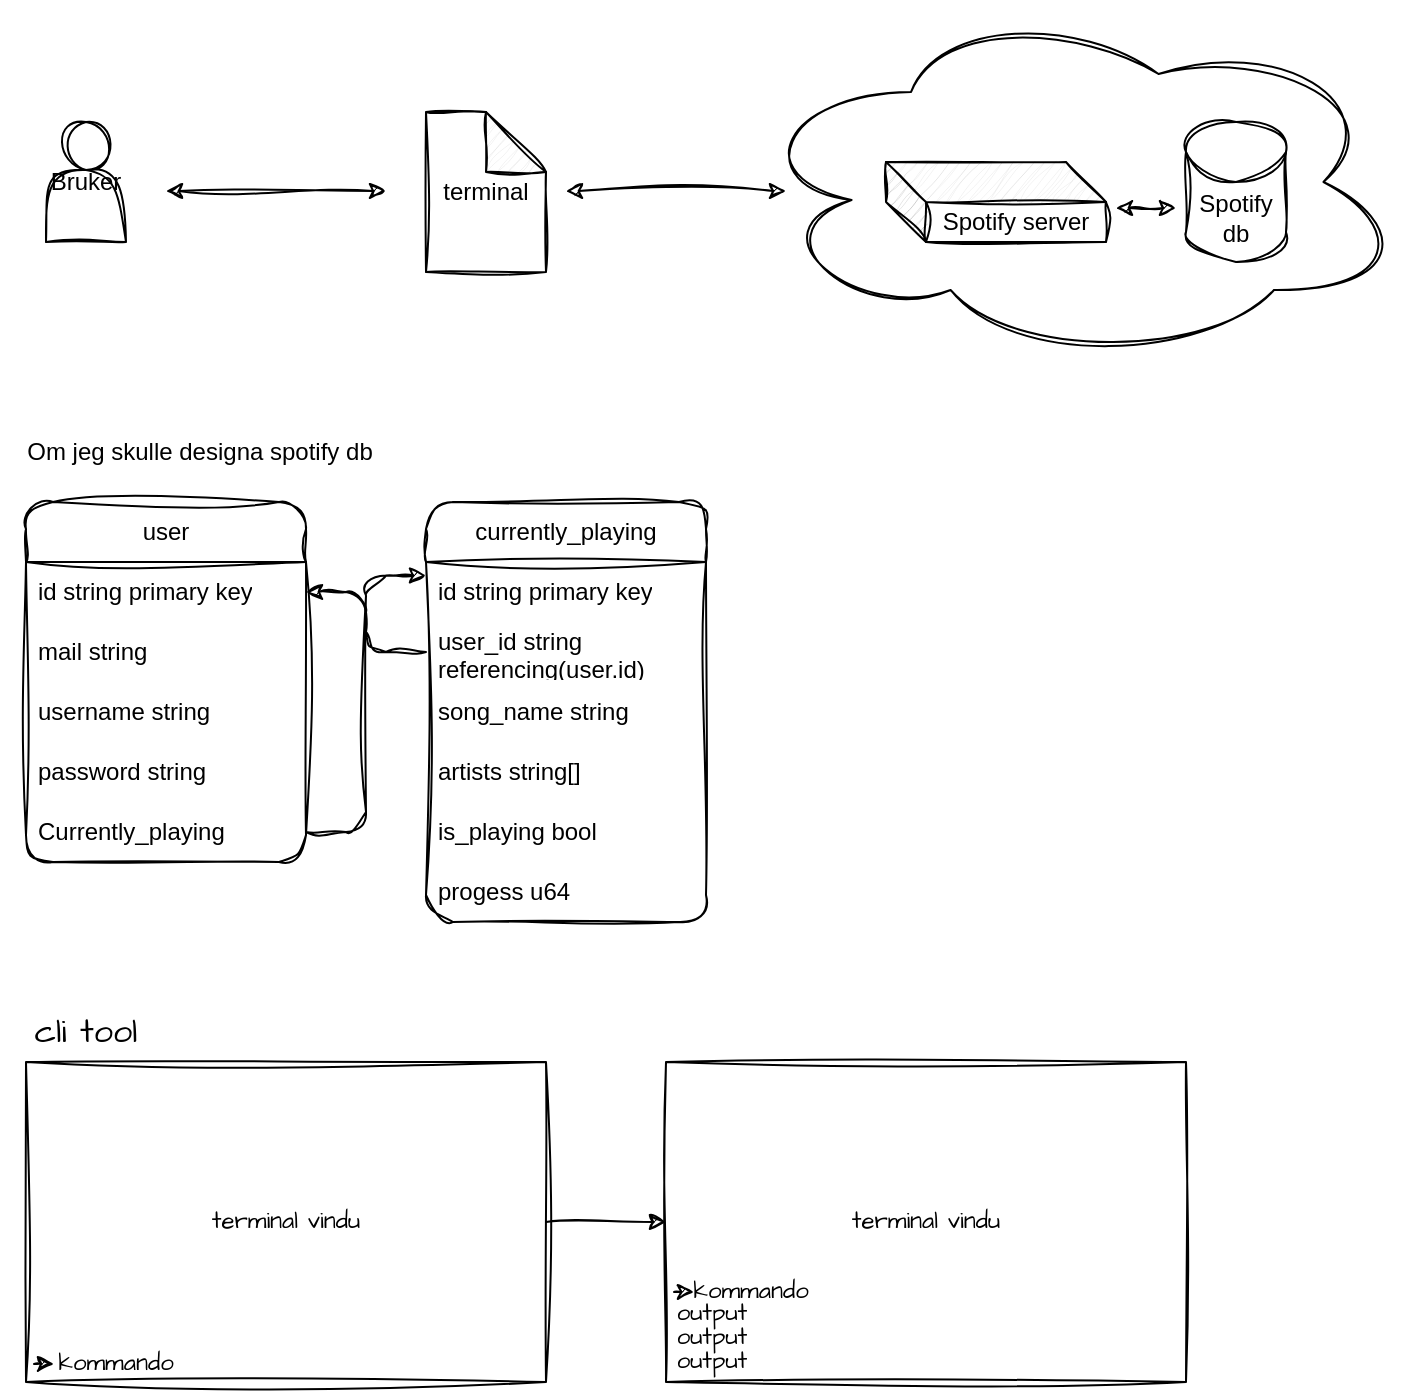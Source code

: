 <mxfile version="24.0.6" type="github">
  <diagram name="Page-1" id="-fn5m8vdHcQ7IxiWaMN8">
    <mxGraphModel dx="623" dy="433" grid="1" gridSize="10" guides="1" tooltips="1" connect="1" arrows="1" fold="1" page="1" pageScale="1" pageWidth="850" pageHeight="1100" math="0" shadow="0">
      <root>
        <mxCell id="0" />
        <mxCell id="1" parent="0" />
        <mxCell id="MKVrQmzyJk6rCKhsBumI-4" value="Bruker" style="shape=actor;whiteSpace=wrap;html=1;sketch=1;curveFitting=1;jiggle=2;labelBackgroundColor=none;rounded=1;" vertex="1" parent="1">
          <mxGeometry x="70" y="280" width="40" height="60" as="geometry" />
        </mxCell>
        <mxCell id="MKVrQmzyJk6rCKhsBumI-6" value="" style="endArrow=classic;startArrow=classic;html=1;rounded=1;sketch=1;curveFitting=1;jiggle=2;labelBackgroundColor=none;fontColor=default;" edge="1" parent="1">
          <mxGeometry width="50" height="50" relative="1" as="geometry">
            <mxPoint x="130" y="314.5" as="sourcePoint" />
            <mxPoint x="240" y="314.5" as="targetPoint" />
          </mxGeometry>
        </mxCell>
        <mxCell id="MKVrQmzyJk6rCKhsBumI-8" value="" style="ellipse;shape=cloud;whiteSpace=wrap;html=1;sketch=1;curveFitting=1;jiggle=2;labelBackgroundColor=none;rounded=1;" vertex="1" parent="1">
          <mxGeometry x="420" y="220" width="330" height="180" as="geometry" />
        </mxCell>
        <mxCell id="MKVrQmzyJk6rCKhsBumI-9" value="Spotify server" style="shape=cube;whiteSpace=wrap;html=1;boundedLbl=1;backgroundOutline=1;darkOpacity=0.05;darkOpacity2=0.1;sketch=1;curveFitting=1;jiggle=2;labelBackgroundColor=none;rounded=1;" vertex="1" parent="1">
          <mxGeometry x="490" y="300" width="110" height="40" as="geometry" />
        </mxCell>
        <mxCell id="MKVrQmzyJk6rCKhsBumI-10" value="Spotify db" style="shape=cylinder3;whiteSpace=wrap;html=1;boundedLbl=1;backgroundOutline=1;size=15;sketch=1;curveFitting=1;jiggle=2;labelBackgroundColor=none;rounded=1;" vertex="1" parent="1">
          <mxGeometry x="640" y="280" width="50" height="70" as="geometry" />
        </mxCell>
        <mxCell id="MKVrQmzyJk6rCKhsBumI-11" value="terminal" style="shape=note;whiteSpace=wrap;html=1;backgroundOutline=1;darkOpacity=0.05;sketch=1;curveFitting=1;jiggle=2;labelBackgroundColor=none;rounded=1;" vertex="1" parent="1">
          <mxGeometry x="260" y="275" width="60" height="80" as="geometry" />
        </mxCell>
        <mxCell id="MKVrQmzyJk6rCKhsBumI-12" value="" style="endArrow=classic;startArrow=classic;html=1;rounded=1;sketch=1;curveFitting=1;jiggle=2;labelBackgroundColor=none;fontColor=default;" edge="1" parent="1">
          <mxGeometry width="50" height="50" relative="1" as="geometry">
            <mxPoint x="330" y="314.5" as="sourcePoint" />
            <mxPoint x="440" y="314.5" as="targetPoint" />
          </mxGeometry>
        </mxCell>
        <mxCell id="MKVrQmzyJk6rCKhsBumI-13" value="" style="endArrow=classic;startArrow=classic;html=1;rounded=1;exitX=0;exitY=0;exitDx=110;exitDy=20;exitPerimeter=0;sketch=1;curveFitting=1;jiggle=2;labelBackgroundColor=none;fontColor=default;" edge="1" parent="1">
          <mxGeometry width="50" height="50" relative="1" as="geometry">
            <mxPoint x="605" y="323" as="sourcePoint" />
            <mxPoint x="635" y="323" as="targetPoint" />
          </mxGeometry>
        </mxCell>
        <mxCell id="MKVrQmzyJk6rCKhsBumI-14" value="user" style="swimlane;fontStyle=0;childLayout=stackLayout;horizontal=1;startSize=30;horizontalStack=0;resizeParent=1;resizeParentMax=0;resizeLast=0;collapsible=1;marginBottom=0;whiteSpace=wrap;html=1;sketch=1;curveFitting=1;jiggle=2;labelBackgroundColor=none;rounded=1;" vertex="1" parent="1">
          <mxGeometry x="60" y="470" width="140" height="180" as="geometry">
            <mxRectangle x="60" y="470" width="60" height="30" as="alternateBounds" />
          </mxGeometry>
        </mxCell>
        <mxCell id="MKVrQmzyJk6rCKhsBumI-19" value="id string primary key" style="text;strokeColor=none;fillColor=none;align=left;verticalAlign=middle;spacingLeft=4;spacingRight=4;overflow=hidden;points=[[0,0.5],[1,0.5]];portConstraint=eastwest;rotatable=0;whiteSpace=wrap;html=1;sketch=1;curveFitting=1;jiggle=2;labelBackgroundColor=none;rounded=1;" vertex="1" parent="MKVrQmzyJk6rCKhsBumI-14">
          <mxGeometry y="30" width="140" height="30" as="geometry" />
        </mxCell>
        <mxCell id="MKVrQmzyJk6rCKhsBumI-15" value="mail string" style="text;strokeColor=none;fillColor=none;align=left;verticalAlign=middle;spacingLeft=4;spacingRight=4;overflow=hidden;points=[[0,0.5],[1,0.5]];portConstraint=eastwest;rotatable=0;whiteSpace=wrap;html=1;sketch=1;curveFitting=1;jiggle=2;labelBackgroundColor=none;rounded=1;" vertex="1" parent="MKVrQmzyJk6rCKhsBumI-14">
          <mxGeometry y="60" width="140" height="30" as="geometry" />
        </mxCell>
        <mxCell id="MKVrQmzyJk6rCKhsBumI-16" value="username string" style="text;strokeColor=none;fillColor=none;align=left;verticalAlign=middle;spacingLeft=4;spacingRight=4;overflow=hidden;points=[[0,0.5],[1,0.5]];portConstraint=eastwest;rotatable=0;whiteSpace=wrap;html=1;sketch=1;curveFitting=1;jiggle=2;labelBackgroundColor=none;rounded=1;" vertex="1" parent="MKVrQmzyJk6rCKhsBumI-14">
          <mxGeometry y="90" width="140" height="30" as="geometry" />
        </mxCell>
        <mxCell id="MKVrQmzyJk6rCKhsBumI-27" value="password string" style="text;strokeColor=none;fillColor=none;align=left;verticalAlign=middle;spacingLeft=4;spacingRight=4;overflow=hidden;points=[[0,0.5],[1,0.5]];portConstraint=eastwest;rotatable=0;whiteSpace=wrap;html=1;sketch=1;curveFitting=1;jiggle=2;labelBackgroundColor=none;rounded=1;" vertex="1" parent="MKVrQmzyJk6rCKhsBumI-14">
          <mxGeometry y="120" width="140" height="30" as="geometry" />
        </mxCell>
        <mxCell id="MKVrQmzyJk6rCKhsBumI-20" value="Currently_playing" style="text;strokeColor=none;fillColor=none;align=left;verticalAlign=middle;spacingLeft=4;spacingRight=4;overflow=hidden;points=[[0,0.5],[1,0.5]];portConstraint=eastwest;rotatable=0;whiteSpace=wrap;html=1;sketch=1;curveFitting=1;jiggle=2;labelBackgroundColor=none;rounded=1;" vertex="1" parent="MKVrQmzyJk6rCKhsBumI-14">
          <mxGeometry y="150" width="140" height="30" as="geometry" />
        </mxCell>
        <mxCell id="MKVrQmzyJk6rCKhsBumI-18" value="Om jeg skulle designa spotify db" style="text;html=1;align=center;verticalAlign=middle;whiteSpace=wrap;rounded=1;sketch=1;curveFitting=1;jiggle=2;labelBackgroundColor=none;" vertex="1" parent="1">
          <mxGeometry x="47" y="430" width="200" height="30" as="geometry" />
        </mxCell>
        <mxCell id="MKVrQmzyJk6rCKhsBumI-21" value="currently_playing" style="swimlane;fontStyle=0;childLayout=stackLayout;horizontal=1;startSize=30;horizontalStack=0;resizeParent=1;resizeParentMax=0;resizeLast=0;collapsible=1;marginBottom=0;whiteSpace=wrap;html=1;sketch=1;curveFitting=1;jiggle=2;labelBackgroundColor=none;rounded=1;" vertex="1" parent="1">
          <mxGeometry x="260" y="470" width="140" height="210" as="geometry" />
        </mxCell>
        <mxCell id="MKVrQmzyJk6rCKhsBumI-22" value="id string primary key" style="text;strokeColor=none;fillColor=none;align=left;verticalAlign=middle;spacingLeft=4;spacingRight=4;overflow=hidden;points=[[0,0.5],[1,0.5]];portConstraint=eastwest;rotatable=0;whiteSpace=wrap;html=1;sketch=1;curveFitting=1;jiggle=2;labelBackgroundColor=none;rounded=1;" vertex="1" parent="MKVrQmzyJk6rCKhsBumI-21">
          <mxGeometry y="30" width="140" height="30" as="geometry" />
        </mxCell>
        <mxCell id="MKVrQmzyJk6rCKhsBumI-23" value="user_id string referencing(user.id)" style="text;strokeColor=none;fillColor=none;align=left;verticalAlign=middle;spacingLeft=4;spacingRight=4;overflow=hidden;points=[[0,0.5],[1,0.5]];portConstraint=eastwest;rotatable=0;whiteSpace=wrap;html=1;sketch=1;curveFitting=1;jiggle=2;labelBackgroundColor=none;rounded=1;" vertex="1" parent="MKVrQmzyJk6rCKhsBumI-21">
          <mxGeometry y="60" width="140" height="30" as="geometry" />
        </mxCell>
        <mxCell id="MKVrQmzyJk6rCKhsBumI-24" value="song_name string" style="text;strokeColor=none;fillColor=none;align=left;verticalAlign=middle;spacingLeft=4;spacingRight=4;overflow=hidden;points=[[0,0.5],[1,0.5]];portConstraint=eastwest;rotatable=0;whiteSpace=wrap;html=1;sketch=1;curveFitting=1;jiggle=2;labelBackgroundColor=none;rounded=1;" vertex="1" parent="MKVrQmzyJk6rCKhsBumI-21">
          <mxGeometry y="90" width="140" height="30" as="geometry" />
        </mxCell>
        <mxCell id="MKVrQmzyJk6rCKhsBumI-31" value="artists string[]" style="text;strokeColor=none;fillColor=none;align=left;verticalAlign=middle;spacingLeft=4;spacingRight=4;overflow=hidden;points=[[0,0.5],[1,0.5]];portConstraint=eastwest;rotatable=0;whiteSpace=wrap;html=1;sketch=1;curveFitting=1;jiggle=2;labelBackgroundColor=none;rounded=1;" vertex="1" parent="MKVrQmzyJk6rCKhsBumI-21">
          <mxGeometry y="120" width="140" height="30" as="geometry" />
        </mxCell>
        <mxCell id="MKVrQmzyJk6rCKhsBumI-33" value="is_playing bool" style="text;strokeColor=none;fillColor=none;align=left;verticalAlign=middle;spacingLeft=4;spacingRight=4;overflow=hidden;points=[[0,0.5],[1,0.5]];portConstraint=eastwest;rotatable=0;whiteSpace=wrap;html=1;sketch=1;curveFitting=1;jiggle=2;labelBackgroundColor=none;rounded=1;" vertex="1" parent="MKVrQmzyJk6rCKhsBumI-21">
          <mxGeometry y="150" width="140" height="30" as="geometry" />
        </mxCell>
        <mxCell id="MKVrQmzyJk6rCKhsBumI-34" value="progess u64" style="text;strokeColor=none;fillColor=none;align=left;verticalAlign=middle;spacingLeft=4;spacingRight=4;overflow=hidden;points=[[0,0.5],[1,0.5]];portConstraint=eastwest;rotatable=0;whiteSpace=wrap;html=1;sketch=1;curveFitting=1;jiggle=2;labelBackgroundColor=none;rounded=1;" vertex="1" parent="MKVrQmzyJk6rCKhsBumI-21">
          <mxGeometry y="180" width="140" height="30" as="geometry" />
        </mxCell>
        <mxCell id="MKVrQmzyJk6rCKhsBumI-30" style="edgeStyle=orthogonalEdgeStyle;rounded=1;orthogonalLoop=1;jettySize=auto;html=1;entryX=0;entryY=0.175;entryDx=0;entryDy=0;entryPerimeter=0;sketch=1;curveFitting=1;jiggle=2;labelBackgroundColor=none;fontColor=default;" edge="1" parent="1" source="MKVrQmzyJk6rCKhsBumI-20" target="MKVrQmzyJk6rCKhsBumI-21">
          <mxGeometry relative="1" as="geometry" />
        </mxCell>
        <mxCell id="MKVrQmzyJk6rCKhsBumI-32" style="edgeStyle=orthogonalEdgeStyle;rounded=1;orthogonalLoop=1;jettySize=auto;html=1;sketch=1;curveFitting=1;jiggle=2;labelBackgroundColor=none;fontColor=default;" edge="1" parent="1" source="MKVrQmzyJk6rCKhsBumI-23" target="MKVrQmzyJk6rCKhsBumI-19">
          <mxGeometry relative="1" as="geometry" />
        </mxCell>
        <mxCell id="MKVrQmzyJk6rCKhsBumI-42" style="edgeStyle=orthogonalEdgeStyle;rounded=0;sketch=1;hachureGap=4;jiggle=2;curveFitting=1;orthogonalLoop=1;jettySize=auto;html=1;fontFamily=Architects Daughter;fontSource=https%3A%2F%2Ffonts.googleapis.com%2Fcss%3Ffamily%3DArchitects%2BDaughter;" edge="1" parent="1" source="MKVrQmzyJk6rCKhsBumI-35" target="MKVrQmzyJk6rCKhsBumI-41">
          <mxGeometry relative="1" as="geometry" />
        </mxCell>
        <mxCell id="MKVrQmzyJk6rCKhsBumI-35" value="terminal vindu" style="rounded=0;whiteSpace=wrap;html=1;sketch=1;hachureGap=4;jiggle=2;curveFitting=1;fontFamily=Architects Daughter;fontSource=https%3A%2F%2Ffonts.googleapis.com%2Fcss%3Ffamily%3DArchitects%2BDaughter;" vertex="1" parent="1">
          <mxGeometry x="60" y="750" width="260" height="160" as="geometry" />
        </mxCell>
        <mxCell id="MKVrQmzyJk6rCKhsBumI-36" value="cli tool" style="text;html=1;align=center;verticalAlign=middle;whiteSpace=wrap;rounded=0;fontFamily=Architects Daughter;fontSource=https%3A%2F%2Ffonts.googleapis.com%2Fcss%3Ffamily%3DArchitects%2BDaughter;fontSize=17;" vertex="1" parent="1">
          <mxGeometry x="60" y="720" width="60" height="30" as="geometry" />
        </mxCell>
        <mxCell id="MKVrQmzyJk6rCKhsBumI-37" value="" style="endArrow=classic;html=1;rounded=0;sketch=1;hachureGap=4;jiggle=2;curveFitting=1;fontFamily=Architects Daughter;fontSource=https%3A%2F%2Ffonts.googleapis.com%2Fcss%3Ffamily%3DArchitects%2BDaughter;" edge="1" parent="1">
          <mxGeometry width="50" height="50" relative="1" as="geometry">
            <mxPoint x="64" y="901" as="sourcePoint" />
            <mxPoint x="74" y="901" as="targetPoint" />
          </mxGeometry>
        </mxCell>
        <mxCell id="MKVrQmzyJk6rCKhsBumI-38" value="kommando" style="text;html=1;align=center;verticalAlign=middle;whiteSpace=wrap;rounded=0;fontFamily=Architects Daughter;fontSource=https%3A%2F%2Ffonts.googleapis.com%2Fcss%3Ffamily%3DArchitects%2BDaughter;" vertex="1" parent="1">
          <mxGeometry x="75" y="886" width="60" height="30" as="geometry" />
        </mxCell>
        <mxCell id="MKVrQmzyJk6rCKhsBumI-41" value="terminal vindu" style="rounded=0;whiteSpace=wrap;html=1;sketch=1;hachureGap=4;jiggle=2;curveFitting=1;fontFamily=Architects Daughter;fontSource=https%3A%2F%2Ffonts.googleapis.com%2Fcss%3Ffamily%3DArchitects%2BDaughter;" vertex="1" parent="1">
          <mxGeometry x="380" y="750" width="260" height="160" as="geometry" />
        </mxCell>
        <mxCell id="MKVrQmzyJk6rCKhsBumI-43" value="" style="endArrow=classic;html=1;rounded=0;sketch=1;hachureGap=4;jiggle=2;curveFitting=1;fontFamily=Architects Daughter;fontSource=https%3A%2F%2Ffonts.googleapis.com%2Fcss%3Ffamily%3DArchitects%2BDaughter;" edge="1" parent="1">
          <mxGeometry width="50" height="50" relative="1" as="geometry">
            <mxPoint x="384" y="865" as="sourcePoint" />
            <mxPoint x="394" y="865" as="targetPoint" />
          </mxGeometry>
        </mxCell>
        <mxCell id="MKVrQmzyJk6rCKhsBumI-44" value="kommando" style="text;html=1;align=center;verticalAlign=middle;whiteSpace=wrap;rounded=0;fontFamily=Architects Daughter;fontSource=https%3A%2F%2Ffonts.googleapis.com%2Fcss%3Ffamily%3DArchitects%2BDaughter;" vertex="1" parent="1">
          <mxGeometry x="390" y="850" width="65" height="30" as="geometry" />
        </mxCell>
        <mxCell id="MKVrQmzyJk6rCKhsBumI-46" value="output" style="text;html=1;align=center;verticalAlign=middle;whiteSpace=wrap;rounded=0;fontFamily=Architects Daughter;fontSource=https%3A%2F%2Ffonts.googleapis.com%2Fcss%3Ffamily%3DArchitects%2BDaughter;" vertex="1" parent="1">
          <mxGeometry x="373" y="861" width="60" height="30" as="geometry" />
        </mxCell>
        <mxCell id="MKVrQmzyJk6rCKhsBumI-47" value="output" style="text;html=1;align=center;verticalAlign=middle;whiteSpace=wrap;rounded=0;fontFamily=Architects Daughter;fontSource=https%3A%2F%2Ffonts.googleapis.com%2Fcss%3Ffamily%3DArchitects%2BDaughter;" vertex="1" parent="1">
          <mxGeometry x="373" y="873" width="60" height="30" as="geometry" />
        </mxCell>
        <mxCell id="MKVrQmzyJk6rCKhsBumI-48" value="output" style="text;html=1;align=center;verticalAlign=middle;whiteSpace=wrap;rounded=0;fontFamily=Architects Daughter;fontSource=https%3A%2F%2Ffonts.googleapis.com%2Fcss%3Ffamily%3DArchitects%2BDaughter;" vertex="1" parent="1">
          <mxGeometry x="373" y="885" width="60" height="30" as="geometry" />
        </mxCell>
      </root>
    </mxGraphModel>
  </diagram>
</mxfile>
